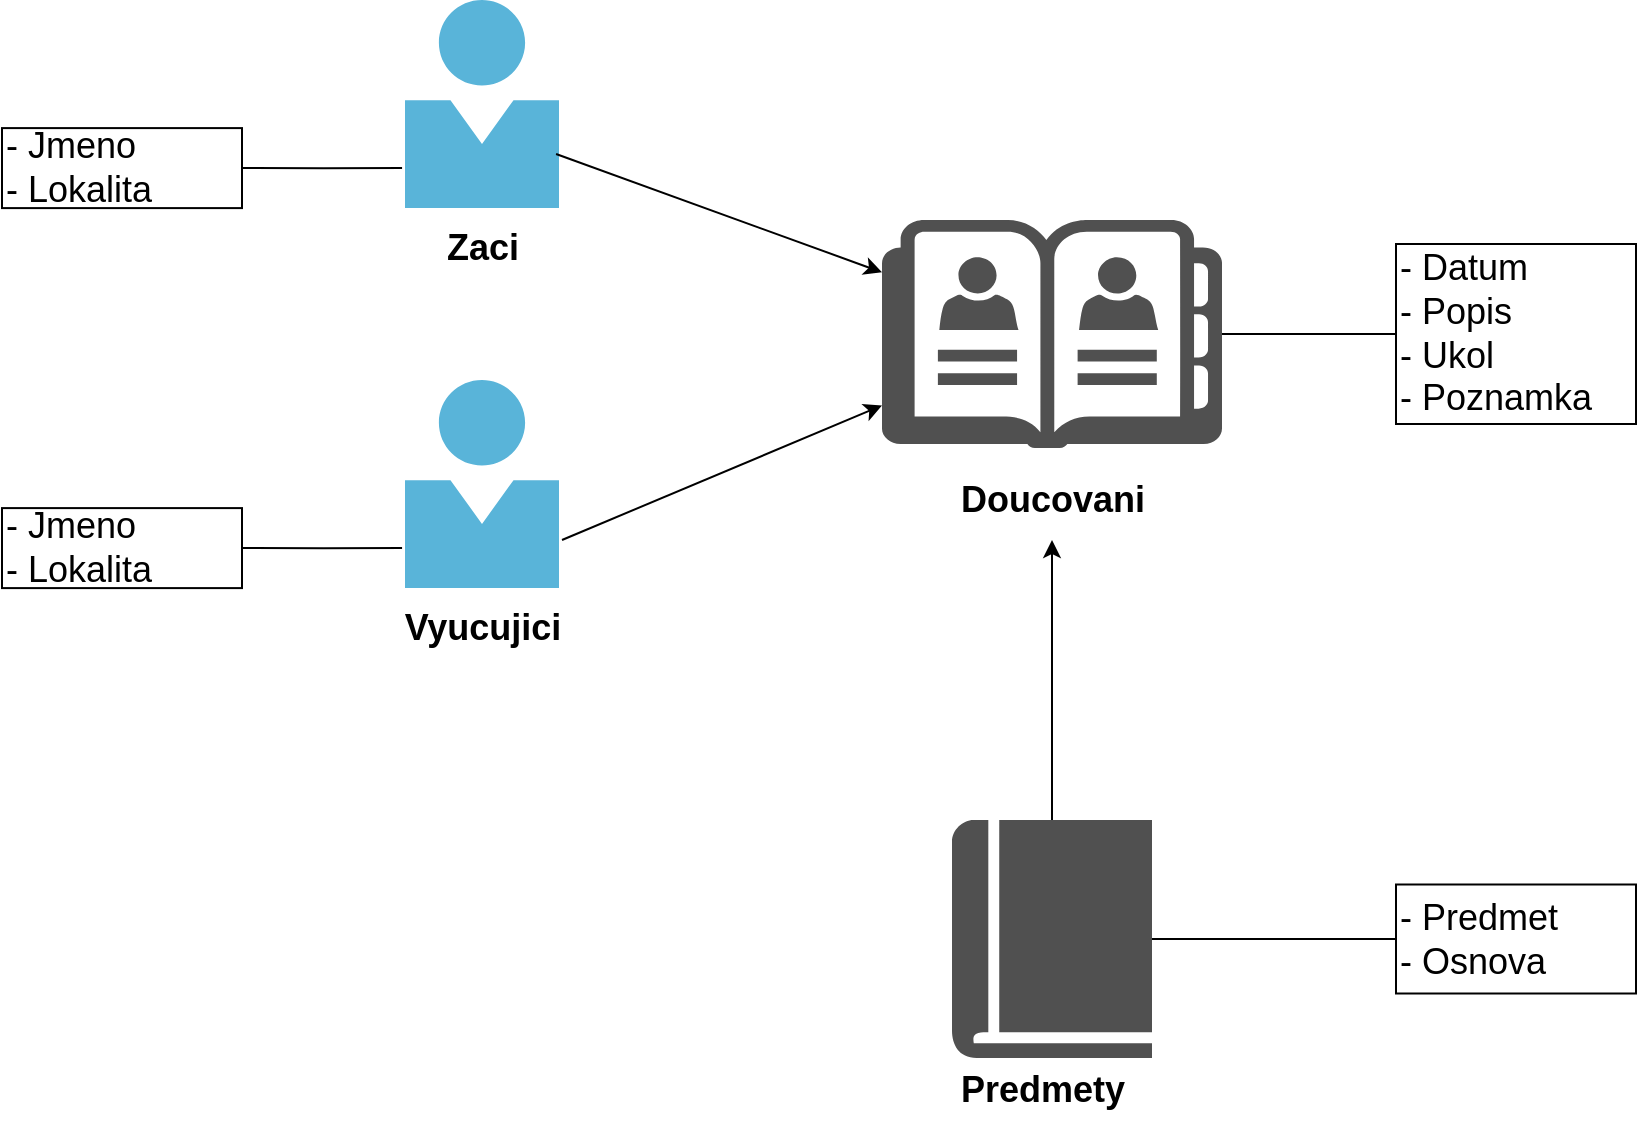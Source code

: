 <mxfile version="20.3.0" type="device" pages="2"><diagram id="9J6MfFjKgtVVi6nRcDt3" name="konzeptualny_model"><mxGraphModel dx="1018" dy="709" grid="1" gridSize="10" guides="1" tooltips="1" connect="1" arrows="1" fold="1" page="1" pageScale="1" pageWidth="827" pageHeight="1169" math="0" shadow="0"><root><mxCell id="0"/><mxCell id="1" parent="0"/><mxCell id="GSo7ZJjvWZUtTs_P4ErF-13" value="" style="group" vertex="1" connectable="0" parent="1"><mxGeometry x="10" y="40" width="278.5" height="144.05" as="geometry"/></mxCell><mxCell id="GSo7ZJjvWZUtTs_P4ErF-8" value="- Jmeno&lt;br&gt;- Lokalita" style="rounded=1;whiteSpace=wrap;html=1;fontSize=18;arcSize=0;container=0;align=left;" vertex="1" parent="GSo7ZJjvWZUtTs_P4ErF-13"><mxGeometry y="64.05" width="120" height="40" as="geometry"/></mxCell><mxCell id="GSo7ZJjvWZUtTs_P4ErF-1" value="" style="sketch=0;aspect=fixed;html=1;points=[];align=center;image;fontSize=12;image=img/lib/mscae/Person.svg;container=0;" vertex="1" parent="GSo7ZJjvWZUtTs_P4ErF-13"><mxGeometry x="201.5" width="77" height="104.05" as="geometry"/></mxCell><mxCell id="GSo7ZJjvWZUtTs_P4ErF-12" style="edgeStyle=orthogonalEdgeStyle;rounded=0;orthogonalLoop=1;jettySize=auto;html=1;exitX=1;exitY=0.5;exitDx=0;exitDy=0;entryX=-0.019;entryY=0.807;entryDx=0;entryDy=0;entryPerimeter=0;fontSize=18;endArrow=none;endFill=0;" edge="1" parent="GSo7ZJjvWZUtTs_P4ErF-13" source="GSo7ZJjvWZUtTs_P4ErF-8" target="GSo7ZJjvWZUtTs_P4ErF-1"><mxGeometry relative="1" as="geometry"/></mxCell><mxCell id="GSo7ZJjvWZUtTs_P4ErF-2" value="&lt;span style=&quot;font-size: 18px;&quot;&gt;&lt;b&gt;Zaci&lt;/b&gt;&lt;/span&gt;" style="text;html=1;align=center;verticalAlign=middle;resizable=0;points=[];autosize=1;strokeColor=none;fillColor=none;container=0;" vertex="1" parent="GSo7ZJjvWZUtTs_P4ErF-13"><mxGeometry x="210" y="104.05" width="60" height="40" as="geometry"/></mxCell><mxCell id="GSo7ZJjvWZUtTs_P4ErF-14" value="" style="group" vertex="1" connectable="0" parent="1"><mxGeometry x="10" y="230" width="295" height="144.05" as="geometry"/></mxCell><mxCell id="GSo7ZJjvWZUtTs_P4ErF-15" value="- Jmeno&lt;br&gt;- Lokalita" style="rounded=1;whiteSpace=wrap;html=1;fontSize=18;arcSize=0;container=0;align=left;" vertex="1" parent="GSo7ZJjvWZUtTs_P4ErF-14"><mxGeometry y="64.05" width="120" height="40" as="geometry"/></mxCell><mxCell id="GSo7ZJjvWZUtTs_P4ErF-16" value="" style="sketch=0;aspect=fixed;html=1;points=[];align=center;image;fontSize=12;image=img/lib/mscae/Person.svg;container=0;" vertex="1" parent="GSo7ZJjvWZUtTs_P4ErF-14"><mxGeometry x="201.5" width="77" height="104.05" as="geometry"/></mxCell><mxCell id="GSo7ZJjvWZUtTs_P4ErF-17" style="edgeStyle=orthogonalEdgeStyle;rounded=0;orthogonalLoop=1;jettySize=auto;html=1;exitX=1;exitY=0.5;exitDx=0;exitDy=0;entryX=-0.019;entryY=0.807;entryDx=0;entryDy=0;entryPerimeter=0;fontSize=18;endArrow=none;endFill=0;" edge="1" parent="GSo7ZJjvWZUtTs_P4ErF-14" source="GSo7ZJjvWZUtTs_P4ErF-15" target="GSo7ZJjvWZUtTs_P4ErF-16"><mxGeometry relative="1" as="geometry"/></mxCell><mxCell id="GSo7ZJjvWZUtTs_P4ErF-18" value="&lt;span style=&quot;font-size: 18px;&quot;&gt;&lt;b&gt;Vyucujici&lt;/b&gt;&lt;/span&gt;" style="text;html=1;align=center;verticalAlign=middle;resizable=0;points=[];autosize=1;strokeColor=none;fillColor=none;container=0;" vertex="1" parent="GSo7ZJjvWZUtTs_P4ErF-14"><mxGeometry x="190" y="104.05" width="100" height="40" as="geometry"/></mxCell><mxCell id="GSo7ZJjvWZUtTs_P4ErF-23" value="" style="group" vertex="1" connectable="0" parent="1"><mxGeometry x="450" y="150" width="377" height="160" as="geometry"/></mxCell><mxCell id="GSo7ZJjvWZUtTs_P4ErF-19" value="" style="sketch=0;pointerEvents=1;shadow=0;dashed=0;html=1;strokeColor=none;fillColor=#505050;labelPosition=center;verticalLabelPosition=bottom;verticalAlign=top;outlineConnect=0;align=center;shape=mxgraph.office.concepts.address_book;fontSize=18;" vertex="1" parent="GSo7ZJjvWZUtTs_P4ErF-23"><mxGeometry width="170" height="114" as="geometry"/></mxCell><mxCell id="GSo7ZJjvWZUtTs_P4ErF-20" value="&lt;b&gt;Doucovani&lt;/b&gt;" style="text;html=1;align=center;verticalAlign=middle;resizable=0;points=[];autosize=1;strokeColor=none;fillColor=none;fontSize=18;" vertex="1" parent="GSo7ZJjvWZUtTs_P4ErF-23"><mxGeometry x="25" y="120" width="120" height="40" as="geometry"/></mxCell><mxCell id="GSo7ZJjvWZUtTs_P4ErF-22" style="edgeStyle=orthogonalEdgeStyle;rounded=0;orthogonalLoop=1;jettySize=auto;html=1;exitX=0;exitY=0.5;exitDx=0;exitDy=0;fontSize=18;endArrow=none;endFill=0;" edge="1" parent="GSo7ZJjvWZUtTs_P4ErF-23" source="GSo7ZJjvWZUtTs_P4ErF-21" target="GSo7ZJjvWZUtTs_P4ErF-19"><mxGeometry relative="1" as="geometry"/></mxCell><mxCell id="GSo7ZJjvWZUtTs_P4ErF-21" value="- Datum&lt;br&gt;- Popis&lt;br&gt;- Ukol&lt;br&gt;- Poznamka" style="rounded=0;whiteSpace=wrap;html=1;fontSize=18;align=left;" vertex="1" parent="GSo7ZJjvWZUtTs_P4ErF-23"><mxGeometry x="257" y="12" width="120" height="90" as="geometry"/></mxCell><mxCell id="GSo7ZJjvWZUtTs_P4ErF-26" value="" style="sketch=0;pointerEvents=1;shadow=0;dashed=0;html=1;strokeColor=none;fillColor=#505050;labelPosition=center;verticalLabelPosition=bottom;verticalAlign=top;outlineConnect=0;align=center;shape=mxgraph.office.concepts.book_journal;fontSize=18;" vertex="1" parent="1"><mxGeometry x="485" y="450" width="100" height="119" as="geometry"/></mxCell><mxCell id="GSo7ZJjvWZUtTs_P4ErF-27" value="&lt;b&gt;Predmety&lt;/b&gt;" style="text;html=1;align=center;verticalAlign=middle;resizable=0;points=[];autosize=1;strokeColor=none;fillColor=none;fontSize=18;" vertex="1" parent="1"><mxGeometry x="475" y="565" width="110" height="40" as="geometry"/></mxCell><mxCell id="GSo7ZJjvWZUtTs_P4ErF-29" style="edgeStyle=orthogonalEdgeStyle;rounded=0;orthogonalLoop=1;jettySize=auto;html=1;exitX=0;exitY=0.5;exitDx=0;exitDy=0;fontSize=18;endArrow=none;endFill=0;" edge="1" parent="1" source="GSo7ZJjvWZUtTs_P4ErF-28" target="GSo7ZJjvWZUtTs_P4ErF-26"><mxGeometry relative="1" as="geometry"/></mxCell><mxCell id="GSo7ZJjvWZUtTs_P4ErF-28" value="- Predmet&lt;br&gt;- Osnova" style="rounded=0;whiteSpace=wrap;html=1;fontSize=18;align=left;" vertex="1" parent="1"><mxGeometry x="707" y="482.25" width="120" height="54.5" as="geometry"/></mxCell><mxCell id="GSo7ZJjvWZUtTs_P4ErF-30" value="" style="endArrow=classic;html=1;rounded=0;fontSize=18;exitX=0.981;exitY=0.74;exitDx=0;exitDy=0;exitPerimeter=0;" edge="1" parent="1" source="GSo7ZJjvWZUtTs_P4ErF-1" target="GSo7ZJjvWZUtTs_P4ErF-19"><mxGeometry width="50" height="50" relative="1" as="geometry"><mxPoint x="440" y="120" as="sourcePoint"/><mxPoint x="490" y="70" as="targetPoint"/></mxGeometry></mxCell><mxCell id="GSo7ZJjvWZUtTs_P4ErF-31" value="" style="endArrow=classic;html=1;rounded=0;fontSize=18;" edge="1" parent="1" target="GSo7ZJjvWZUtTs_P4ErF-19"><mxGeometry width="50" height="50" relative="1" as="geometry"><mxPoint x="290" y="310" as="sourcePoint"/><mxPoint x="430" y="310" as="targetPoint"/></mxGeometry></mxCell><mxCell id="GSo7ZJjvWZUtTs_P4ErF-32" value="" style="endArrow=classic;html=1;rounded=0;fontSize=18;" edge="1" parent="1" source="GSo7ZJjvWZUtTs_P4ErF-26" target="GSo7ZJjvWZUtTs_P4ErF-20"><mxGeometry width="50" height="50" relative="1" as="geometry"><mxPoint x="510" y="424.05" as="sourcePoint"/><mxPoint x="560" y="374.05" as="targetPoint"/></mxGeometry></mxCell></root></mxGraphModel></diagram><diagram id="CpPU8g_atfCtqpRAXAWF" name="logicky_model"><mxGraphModel dx="1273" dy="886" grid="1" gridSize="10" guides="1" tooltips="1" connect="1" arrows="1" fold="1" page="1" pageScale="1" pageWidth="827" pageHeight="1169" math="0" shadow="0"><root><mxCell id="0"/><mxCell id="1" parent="0"/><mxCell id="dETckG7soaV_5XrHqg9O-1" value="zaci" style="shape=table;startSize=30;container=1;collapsible=1;childLayout=tableLayout;fixedRows=1;rowLines=0;fontStyle=1;align=center;resizeLast=1;fontSize=18;fillColor=#f5f5f5;fontColor=#333333;strokeColor=#666666;" vertex="1" parent="1"><mxGeometry x="80" y="40" width="320" height="210" as="geometry"><mxRectangle x="80" y="40" width="90" height="40" as="alternateBounds"/></mxGeometry></mxCell><mxCell id="dETckG7soaV_5XrHqg9O-2" value="" style="shape=tableRow;horizontal=0;startSize=0;swimlaneHead=0;swimlaneBody=0;fillColor=none;collapsible=0;dropTarget=0;points=[[0,0.5],[1,0.5]];portConstraint=eastwest;top=0;left=0;right=0;bottom=1;fontSize=18;" vertex="1" parent="dETckG7soaV_5XrHqg9O-1"><mxGeometry y="30" width="320" height="30" as="geometry"/></mxCell><mxCell id="dETckG7soaV_5XrHqg9O-3" value="PK" style="shape=partialRectangle;connectable=0;fillColor=none;top=0;left=0;bottom=0;right=0;fontStyle=1;overflow=hidden;fontSize=18;" vertex="1" parent="dETckG7soaV_5XrHqg9O-2"><mxGeometry width="30" height="30" as="geometry"><mxRectangle width="30" height="30" as="alternateBounds"/></mxGeometry></mxCell><mxCell id="dETckG7soaV_5XrHqg9O-4" value="id int NOT NULL Unique" style="shape=partialRectangle;connectable=0;fillColor=none;top=0;left=0;bottom=0;right=0;align=left;spacingLeft=6;fontStyle=5;overflow=hidden;fontSize=18;" vertex="1" parent="dETckG7soaV_5XrHqg9O-2"><mxGeometry x="30" width="290" height="30" as="geometry"><mxRectangle width="290" height="30" as="alternateBounds"/></mxGeometry></mxCell><mxCell id="dETckG7soaV_5XrHqg9O-5" value="" style="shape=tableRow;horizontal=0;startSize=0;swimlaneHead=0;swimlaneBody=0;fillColor=none;collapsible=0;dropTarget=0;points=[[0,0.5],[1,0.5]];portConstraint=eastwest;top=0;left=0;right=0;bottom=0;fontSize=18;" vertex="1" parent="dETckG7soaV_5XrHqg9O-1"><mxGeometry y="60" width="320" height="30" as="geometry"/></mxCell><mxCell id="dETckG7soaV_5XrHqg9O-6" value="" style="shape=partialRectangle;connectable=0;fillColor=none;top=0;left=0;bottom=0;right=0;editable=1;overflow=hidden;fontSize=18;" vertex="1" parent="dETckG7soaV_5XrHqg9O-5"><mxGeometry width="30" height="30" as="geometry"><mxRectangle width="30" height="30" as="alternateBounds"/></mxGeometry></mxCell><mxCell id="dETckG7soaV_5XrHqg9O-7" value="jmeno varchar(150) NOT NULL" style="shape=partialRectangle;connectable=0;fillColor=none;top=0;left=0;bottom=0;right=0;align=left;spacingLeft=6;overflow=hidden;fontSize=18;" vertex="1" parent="dETckG7soaV_5XrHqg9O-5"><mxGeometry x="30" width="290" height="30" as="geometry"><mxRectangle width="290" height="30" as="alternateBounds"/></mxGeometry></mxCell><mxCell id="dETckG7soaV_5XrHqg9O-8" value="" style="shape=tableRow;horizontal=0;startSize=0;swimlaneHead=0;swimlaneBody=0;fillColor=none;collapsible=0;dropTarget=0;points=[[0,0.5],[1,0.5]];portConstraint=eastwest;top=0;left=0;right=0;bottom=0;fontSize=18;" vertex="1" parent="dETckG7soaV_5XrHqg9O-1"><mxGeometry y="90" width="320" height="30" as="geometry"/></mxCell><mxCell id="dETckG7soaV_5XrHqg9O-9" value="" style="shape=partialRectangle;connectable=0;fillColor=none;top=0;left=0;bottom=0;right=0;editable=1;overflow=hidden;fontSize=18;" vertex="1" parent="dETckG7soaV_5XrHqg9O-8"><mxGeometry width="30" height="30" as="geometry"><mxRectangle width="30" height="30" as="alternateBounds"/></mxGeometry></mxCell><mxCell id="dETckG7soaV_5XrHqg9O-10" value="lokalita varchar(150) NOT NULL" style="shape=partialRectangle;connectable=0;fillColor=none;top=0;left=0;bottom=0;right=0;align=left;spacingLeft=6;overflow=hidden;fontSize=18;" vertex="1" parent="dETckG7soaV_5XrHqg9O-8"><mxGeometry x="30" width="290" height="30" as="geometry"><mxRectangle width="290" height="30" as="alternateBounds"/></mxGeometry></mxCell><mxCell id="dETckG7soaV_5XrHqg9O-14" value="vyucujici" style="shape=table;startSize=30;container=1;collapsible=1;childLayout=tableLayout;fixedRows=1;rowLines=0;fontStyle=1;align=center;resizeLast=1;fontSize=18;fillColor=#f5f5f5;fontColor=#333333;strokeColor=#666666;" vertex="1" parent="1"><mxGeometry x="80" y="320" width="320" height="200" as="geometry"><mxRectangle x="80" y="40" width="90" height="40" as="alternateBounds"/></mxGeometry></mxCell><mxCell id="dETckG7soaV_5XrHqg9O-15" value="" style="shape=tableRow;horizontal=0;startSize=0;swimlaneHead=0;swimlaneBody=0;fillColor=none;collapsible=0;dropTarget=0;points=[[0,0.5],[1,0.5]];portConstraint=eastwest;top=0;left=0;right=0;bottom=1;fontSize=18;" vertex="1" parent="dETckG7soaV_5XrHqg9O-14"><mxGeometry y="30" width="320" height="30" as="geometry"/></mxCell><mxCell id="dETckG7soaV_5XrHqg9O-16" value="PK" style="shape=partialRectangle;connectable=0;fillColor=none;top=0;left=0;bottom=0;right=0;fontStyle=1;overflow=hidden;fontSize=18;" vertex="1" parent="dETckG7soaV_5XrHqg9O-15"><mxGeometry width="30" height="30" as="geometry"><mxRectangle width="30" height="30" as="alternateBounds"/></mxGeometry></mxCell><mxCell id="dETckG7soaV_5XrHqg9O-17" value="id int NOT NULL Unique" style="shape=partialRectangle;connectable=0;fillColor=none;top=0;left=0;bottom=0;right=0;align=left;spacingLeft=6;fontStyle=5;overflow=hidden;fontSize=18;" vertex="1" parent="dETckG7soaV_5XrHqg9O-15"><mxGeometry x="30" width="290" height="30" as="geometry"><mxRectangle width="290" height="30" as="alternateBounds"/></mxGeometry></mxCell><mxCell id="dETckG7soaV_5XrHqg9O-18" value="" style="shape=tableRow;horizontal=0;startSize=0;swimlaneHead=0;swimlaneBody=0;fillColor=none;collapsible=0;dropTarget=0;points=[[0,0.5],[1,0.5]];portConstraint=eastwest;top=0;left=0;right=0;bottom=0;fontSize=18;" vertex="1" parent="dETckG7soaV_5XrHqg9O-14"><mxGeometry y="60" width="320" height="30" as="geometry"/></mxCell><mxCell id="dETckG7soaV_5XrHqg9O-19" value="" style="shape=partialRectangle;connectable=0;fillColor=none;top=0;left=0;bottom=0;right=0;editable=1;overflow=hidden;fontSize=18;" vertex="1" parent="dETckG7soaV_5XrHqg9O-18"><mxGeometry width="30" height="30" as="geometry"><mxRectangle width="30" height="30" as="alternateBounds"/></mxGeometry></mxCell><mxCell id="dETckG7soaV_5XrHqg9O-20" value="jmeno varchar(150) NOT NULL" style="shape=partialRectangle;connectable=0;fillColor=none;top=0;left=0;bottom=0;right=0;align=left;spacingLeft=6;overflow=hidden;fontSize=18;" vertex="1" parent="dETckG7soaV_5XrHqg9O-18"><mxGeometry x="30" width="290" height="30" as="geometry"><mxRectangle width="290" height="30" as="alternateBounds"/></mxGeometry></mxCell><mxCell id="dETckG7soaV_5XrHqg9O-21" value="" style="shape=tableRow;horizontal=0;startSize=0;swimlaneHead=0;swimlaneBody=0;fillColor=none;collapsible=0;dropTarget=0;points=[[0,0.5],[1,0.5]];portConstraint=eastwest;top=0;left=0;right=0;bottom=0;fontSize=18;" vertex="1" parent="dETckG7soaV_5XrHqg9O-14"><mxGeometry y="90" width="320" height="30" as="geometry"/></mxCell><mxCell id="dETckG7soaV_5XrHqg9O-22" value="" style="shape=partialRectangle;connectable=0;fillColor=none;top=0;left=0;bottom=0;right=0;editable=1;overflow=hidden;fontSize=18;" vertex="1" parent="dETckG7soaV_5XrHqg9O-21"><mxGeometry width="30" height="30" as="geometry"><mxRectangle width="30" height="30" as="alternateBounds"/></mxGeometry></mxCell><mxCell id="dETckG7soaV_5XrHqg9O-23" value="lokalita varchar(150) NOT NULL" style="shape=partialRectangle;connectable=0;fillColor=none;top=0;left=0;bottom=0;right=0;align=left;spacingLeft=6;overflow=hidden;fontSize=18;" vertex="1" parent="dETckG7soaV_5XrHqg9O-21"><mxGeometry x="30" width="290" height="30" as="geometry"><mxRectangle width="290" height="30" as="alternateBounds"/></mxGeometry></mxCell><mxCell id="dETckG7soaV_5XrHqg9O-24" value="doucovani" style="shape=table;startSize=30;container=1;collapsible=1;childLayout=tableLayout;fixedRows=1;rowLines=0;fontStyle=1;align=center;resizeLast=1;fontSize=18;fillColor=#f8cecc;strokeColor=#b85450;" vertex="1" parent="1"><mxGeometry x="640" y="70" width="320" height="380" as="geometry"><mxRectangle x="80" y="40" width="90" height="40" as="alternateBounds"/></mxGeometry></mxCell><mxCell id="dETckG7soaV_5XrHqg9O-25" value="" style="shape=tableRow;horizontal=0;startSize=0;swimlaneHead=0;swimlaneBody=0;fillColor=none;collapsible=0;dropTarget=0;points=[[0,0.5],[1,0.5]];portConstraint=eastwest;top=0;left=0;right=0;bottom=1;fontSize=18;" vertex="1" parent="dETckG7soaV_5XrHqg9O-24"><mxGeometry y="30" width="320" height="30" as="geometry"/></mxCell><mxCell id="dETckG7soaV_5XrHqg9O-26" value="PK" style="shape=partialRectangle;connectable=0;fillColor=none;top=0;left=0;bottom=0;right=0;fontStyle=1;overflow=hidden;fontSize=18;" vertex="1" parent="dETckG7soaV_5XrHqg9O-25"><mxGeometry width="30" height="30" as="geometry"><mxRectangle width="30" height="30" as="alternateBounds"/></mxGeometry></mxCell><mxCell id="dETckG7soaV_5XrHqg9O-27" value="id int NOT NULL Unique" style="shape=partialRectangle;connectable=0;fillColor=none;top=0;left=0;bottom=0;right=0;align=left;spacingLeft=6;fontStyle=5;overflow=hidden;fontSize=18;" vertex="1" parent="dETckG7soaV_5XrHqg9O-25"><mxGeometry x="30" width="290" height="30" as="geometry"><mxRectangle width="290" height="30" as="alternateBounds"/></mxGeometry></mxCell><mxCell id="dETckG7soaV_5XrHqg9O-28" value="" style="shape=tableRow;horizontal=0;startSize=0;swimlaneHead=0;swimlaneBody=0;fillColor=none;collapsible=0;dropTarget=0;points=[[0,0.5],[1,0.5]];portConstraint=eastwest;top=0;left=0;right=0;bottom=0;fontSize=18;" vertex="1" parent="dETckG7soaV_5XrHqg9O-24"><mxGeometry y="60" width="320" height="30" as="geometry"/></mxCell><mxCell id="dETckG7soaV_5XrHqg9O-29" value="" style="shape=partialRectangle;connectable=0;fillColor=none;top=0;left=0;bottom=0;right=0;editable=1;overflow=hidden;fontSize=18;" vertex="1" parent="dETckG7soaV_5XrHqg9O-28"><mxGeometry width="30" height="30" as="geometry"><mxRectangle width="30" height="30" as="alternateBounds"/></mxGeometry></mxCell><mxCell id="dETckG7soaV_5XrHqg9O-30" value="datum Date NOT NULL" style="shape=partialRectangle;connectable=0;fillColor=none;top=0;left=0;bottom=0;right=0;align=left;spacingLeft=6;overflow=hidden;fontSize=18;" vertex="1" parent="dETckG7soaV_5XrHqg9O-28"><mxGeometry x="30" width="290" height="30" as="geometry"><mxRectangle width="290" height="30" as="alternateBounds"/></mxGeometry></mxCell><mxCell id="dETckG7soaV_5XrHqg9O-31" value="" style="shape=tableRow;horizontal=0;startSize=0;swimlaneHead=0;swimlaneBody=0;fillColor=none;collapsible=0;dropTarget=0;points=[[0,0.5],[1,0.5]];portConstraint=eastwest;top=0;left=0;right=0;bottom=0;fontSize=18;" vertex="1" parent="dETckG7soaV_5XrHqg9O-24"><mxGeometry y="90" width="320" height="30" as="geometry"/></mxCell><mxCell id="dETckG7soaV_5XrHqg9O-32" value="" style="shape=partialRectangle;connectable=0;fillColor=none;top=0;left=0;bottom=0;right=0;editable=1;overflow=hidden;fontSize=18;" vertex="1" parent="dETckG7soaV_5XrHqg9O-31"><mxGeometry width="30" height="30" as="geometry"><mxRectangle width="30" height="30" as="alternateBounds"/></mxGeometry></mxCell><mxCell id="dETckG7soaV_5XrHqg9O-33" value="popis varchar(250) NOT NULL" style="shape=partialRectangle;connectable=0;fillColor=none;top=0;left=0;bottom=0;right=0;align=left;spacingLeft=6;overflow=hidden;fontSize=18;" vertex="1" parent="dETckG7soaV_5XrHqg9O-31"><mxGeometry x="30" width="290" height="30" as="geometry"><mxRectangle width="290" height="30" as="alternateBounds"/></mxGeometry></mxCell><mxCell id="dETckG7soaV_5XrHqg9O-34" value="" style="shape=tableRow;horizontal=0;startSize=0;swimlaneHead=0;swimlaneBody=0;fillColor=none;collapsible=0;dropTarget=0;points=[[0,0.5],[1,0.5]];portConstraint=eastwest;top=0;left=0;right=0;bottom=0;fontSize=18;" vertex="1" parent="1"><mxGeometry x="640" y="190" width="320" height="30" as="geometry"/></mxCell><mxCell id="dETckG7soaV_5XrHqg9O-35" value="" style="shape=partialRectangle;connectable=0;fillColor=none;top=0;left=0;bottom=0;right=0;editable=1;overflow=hidden;fontSize=18;" vertex="1" parent="dETckG7soaV_5XrHqg9O-34"><mxGeometry width="30" height="30" as="geometry"><mxRectangle width="30" height="30" as="alternateBounds"/></mxGeometry></mxCell><mxCell id="dETckG7soaV_5XrHqg9O-37" value="" style="shape=tableRow;horizontal=0;startSize=0;swimlaneHead=0;swimlaneBody=0;fillColor=none;collapsible=0;dropTarget=0;points=[[0,0.5],[1,0.5]];portConstraint=eastwest;top=0;left=0;right=0;bottom=0;fontSize=18;" vertex="1" parent="1"><mxGeometry x="640" y="220" width="320" height="30" as="geometry"/></mxCell><mxCell id="dETckG7soaV_5XrHqg9O-38" value="" style="shape=partialRectangle;connectable=0;fillColor=none;top=0;left=0;bottom=0;right=0;editable=1;overflow=hidden;fontSize=18;" vertex="1" parent="dETckG7soaV_5XrHqg9O-37"><mxGeometry width="30" height="30" as="geometry"><mxRectangle width="30" height="30" as="alternateBounds"/></mxGeometry></mxCell><mxCell id="dETckG7soaV_5XrHqg9O-40" value="" style="shape=tableRow;horizontal=0;startSize=0;swimlaneHead=0;swimlaneBody=0;fillColor=none;collapsible=0;dropTarget=0;points=[[0,0.5],[1,0.5]];portConstraint=eastwest;top=0;left=0;right=0;bottom=0;fontSize=18;" vertex="1" parent="1"><mxGeometry x="640" y="250" width="320" height="30" as="geometry"/></mxCell><mxCell id="dETckG7soaV_5XrHqg9O-41" value="" style="shape=partialRectangle;connectable=0;fillColor=none;top=0;left=0;bottom=0;right=0;editable=1;overflow=hidden;fontSize=18;" vertex="1" parent="dETckG7soaV_5XrHqg9O-40"><mxGeometry width="30" height="30" as="geometry"><mxRectangle width="30" height="30" as="alternateBounds"/></mxGeometry></mxCell><mxCell id="dETckG7soaV_5XrHqg9O-43" value="" style="shape=tableRow;horizontal=0;startSize=0;swimlaneHead=0;swimlaneBody=0;fillColor=none;collapsible=0;dropTarget=0;points=[[0,0.5],[1,0.5]];portConstraint=eastwest;top=0;left=0;right=0;bottom=0;fontSize=18;" vertex="1" parent="1"><mxGeometry x="640" y="290" width="320" height="30" as="geometry"/></mxCell><mxCell id="dETckG7soaV_5XrHqg9O-44" value="" style="shape=partialRectangle;connectable=0;fillColor=none;top=0;left=0;bottom=0;right=0;editable=1;overflow=hidden;fontSize=18;" vertex="1" parent="dETckG7soaV_5XrHqg9O-43"><mxGeometry width="30" height="30" as="geometry"><mxRectangle width="30" height="30" as="alternateBounds"/></mxGeometry></mxCell><mxCell id="dETckG7soaV_5XrHqg9O-36" value="ukol varchar(250) NULL" style="shape=partialRectangle;connectable=0;fillColor=none;top=0;left=0;bottom=0;right=0;align=left;spacingLeft=6;overflow=hidden;fontSize=18;" vertex="1" parent="1"><mxGeometry x="670" y="200" width="290" height="30" as="geometry"><mxRectangle width="290" height="30" as="alternateBounds"/></mxGeometry></mxCell><mxCell id="dETckG7soaV_5XrHqg9O-39" value="poznamka varchar(250)NULL" style="shape=partialRectangle;connectable=0;fillColor=none;top=0;left=0;bottom=0;right=0;align=left;spacingLeft=6;overflow=hidden;fontSize=18;" vertex="1" parent="1"><mxGeometry x="670" y="240" width="290" height="30" as="geometry"><mxRectangle width="290" height="30" as="alternateBounds"/></mxGeometry></mxCell><mxCell id="dETckG7soaV_5XrHqg9O-42" value="zaci_id int NOT NULL" style="shape=partialRectangle;connectable=0;fillColor=none;top=0;left=0;bottom=0;right=0;align=left;spacingLeft=6;overflow=hidden;fontSize=18;" vertex="1" parent="1"><mxGeometry x="670" y="280" width="290" height="30" as="geometry"><mxRectangle width="290" height="30" as="alternateBounds"/></mxGeometry></mxCell><mxCell id="dETckG7soaV_5XrHqg9O-45" value="predmety_id int NOT NULL" style="shape=partialRectangle;connectable=0;fillColor=none;top=0;left=0;bottom=0;right=0;align=left;spacingLeft=6;overflow=hidden;fontSize=18;" vertex="1" parent="1"><mxGeometry x="670" y="320" width="290" height="30" as="geometry"><mxRectangle width="290" height="30" as="alternateBounds"/></mxGeometry></mxCell><mxCell id="dETckG7soaV_5XrHqg9O-46" value="" style="shape=tableRow;horizontal=0;startSize=0;swimlaneHead=0;swimlaneBody=0;fillColor=none;collapsible=0;dropTarget=0;points=[[0,0.5],[1,0.5]];portConstraint=eastwest;top=0;left=0;right=0;bottom=0;fontSize=18;" vertex="1" parent="1"><mxGeometry x="80" y="170" width="320" height="30" as="geometry"/></mxCell><mxCell id="dETckG7soaV_5XrHqg9O-47" value="" style="shape=partialRectangle;connectable=0;fillColor=none;top=0;left=0;bottom=0;right=0;editable=1;overflow=hidden;fontSize=18;" vertex="1" parent="dETckG7soaV_5XrHqg9O-46"><mxGeometry width="30" height="30" as="geometry"><mxRectangle width="30" height="30" as="alternateBounds"/></mxGeometry></mxCell><mxCell id="dETckG7soaV_5XrHqg9O-48" value="created_at Date NOT NULL" style="shape=partialRectangle;connectable=0;fillColor=none;top=0;left=0;bottom=0;right=0;align=left;spacingLeft=6;overflow=hidden;fontSize=18;" vertex="1" parent="dETckG7soaV_5XrHqg9O-46"><mxGeometry x="30" width="290" height="30" as="geometry"><mxRectangle width="290" height="30" as="alternateBounds"/></mxGeometry></mxCell><mxCell id="dETckG7soaV_5XrHqg9O-49" value="" style="shape=tableRow;horizontal=0;startSize=0;swimlaneHead=0;swimlaneBody=0;fillColor=none;collapsible=0;dropTarget=0;points=[[0,0.5],[1,0.5]];portConstraint=eastwest;top=0;left=0;right=0;bottom=0;fontSize=18;" vertex="1" parent="1"><mxGeometry x="80" y="210" width="320" height="30" as="geometry"/></mxCell><mxCell id="dETckG7soaV_5XrHqg9O-50" value="" style="shape=partialRectangle;connectable=0;fillColor=none;top=0;left=0;bottom=0;right=0;editable=1;overflow=hidden;fontSize=18;" vertex="1" parent="dETckG7soaV_5XrHqg9O-49"><mxGeometry width="30" height="30" as="geometry"><mxRectangle width="30" height="30" as="alternateBounds"/></mxGeometry></mxCell><mxCell id="dETckG7soaV_5XrHqg9O-51" value="updated_at Date NOT NULL" style="shape=partialRectangle;connectable=0;fillColor=none;top=0;left=0;bottom=0;right=0;align=left;spacingLeft=6;overflow=hidden;fontSize=18;" vertex="1" parent="dETckG7soaV_5XrHqg9O-49"><mxGeometry x="30" width="290" height="30" as="geometry"><mxRectangle width="290" height="30" as="alternateBounds"/></mxGeometry></mxCell><mxCell id="dETckG7soaV_5XrHqg9O-52" value="" style="endArrow=none;html=1;rounded=0;fontSize=18;exitX=0.094;exitY=0.981;exitDx=0;exitDy=0;exitPerimeter=0;" edge="1" parent="1" source="dETckG7soaV_5XrHqg9O-8"><mxGeometry relative="1" as="geometry"><mxPoint x="100" y="160" as="sourcePoint"/><mxPoint x="110" y="250" as="targetPoint"/></mxGeometry></mxCell><mxCell id="dETckG7soaV_5XrHqg9O-53" value="" style="shape=tableRow;horizontal=0;startSize=0;swimlaneHead=0;swimlaneBody=0;fillColor=none;collapsible=0;dropTarget=0;points=[[0,0.5],[1,0.5]];portConstraint=eastwest;top=0;left=0;right=0;bottom=0;fontSize=18;" vertex="1" parent="1"><mxGeometry x="80" y="450" width="320" height="30" as="geometry"/></mxCell><mxCell id="dETckG7soaV_5XrHqg9O-54" value="" style="shape=partialRectangle;connectable=0;fillColor=none;top=0;left=0;bottom=0;right=0;editable=1;overflow=hidden;fontSize=18;" vertex="1" parent="dETckG7soaV_5XrHqg9O-53"><mxGeometry width="30" height="30" as="geometry"><mxRectangle width="30" height="30" as="alternateBounds"/></mxGeometry></mxCell><mxCell id="dETckG7soaV_5XrHqg9O-55" value="created_at Date NOT NULL" style="shape=partialRectangle;connectable=0;fillColor=none;top=0;left=0;bottom=0;right=0;align=left;spacingLeft=6;overflow=hidden;fontSize=18;" vertex="1" parent="dETckG7soaV_5XrHqg9O-53"><mxGeometry x="30" width="290" height="30" as="geometry"><mxRectangle width="290" height="30" as="alternateBounds"/></mxGeometry></mxCell><mxCell id="dETckG7soaV_5XrHqg9O-56" value="" style="shape=tableRow;horizontal=0;startSize=0;swimlaneHead=0;swimlaneBody=0;fillColor=none;collapsible=0;dropTarget=0;points=[[0,0.5],[1,0.5]];portConstraint=eastwest;top=0;left=0;right=0;bottom=0;fontSize=18;" vertex="1" parent="1"><mxGeometry x="80" y="490" width="320" height="30" as="geometry"/></mxCell><mxCell id="dETckG7soaV_5XrHqg9O-57" value="" style="shape=partialRectangle;connectable=0;fillColor=none;top=0;left=0;bottom=0;right=0;editable=1;overflow=hidden;fontSize=18;" vertex="1" parent="dETckG7soaV_5XrHqg9O-56"><mxGeometry width="30" height="30" as="geometry"><mxRectangle width="30" height="30" as="alternateBounds"/></mxGeometry></mxCell><mxCell id="dETckG7soaV_5XrHqg9O-58" value="updated_at Date NOT NULL" style="shape=partialRectangle;connectable=0;fillColor=none;top=0;left=0;bottom=0;right=0;align=left;spacingLeft=6;overflow=hidden;fontSize=18;" vertex="1" parent="dETckG7soaV_5XrHqg9O-56"><mxGeometry x="30" width="290" height="30" as="geometry"><mxRectangle width="290" height="30" as="alternateBounds"/></mxGeometry></mxCell><mxCell id="dETckG7soaV_5XrHqg9O-59" value="" style="endArrow=none;html=1;rounded=0;fontSize=18;" edge="1" parent="1"><mxGeometry relative="1" as="geometry"><mxPoint x="110" y="440" as="sourcePoint"/><mxPoint x="110" y="510" as="targetPoint"/></mxGeometry></mxCell><mxCell id="dETckG7soaV_5XrHqg9O-60" value="" style="shape=tableRow;horizontal=0;startSize=0;swimlaneHead=0;swimlaneBody=0;fillColor=none;collapsible=0;dropTarget=0;points=[[0,0.5],[1,0.5]];portConstraint=eastwest;top=0;left=0;right=0;bottom=0;fontSize=18;" vertex="1" parent="1"><mxGeometry x="640" y="360" width="320" height="30" as="geometry"/></mxCell><mxCell id="dETckG7soaV_5XrHqg9O-61" value="" style="shape=partialRectangle;connectable=0;fillColor=none;top=0;left=0;bottom=0;right=0;editable=1;overflow=hidden;fontSize=18;" vertex="1" parent="dETckG7soaV_5XrHqg9O-60"><mxGeometry width="30" height="30" as="geometry"><mxRectangle width="30" height="30" as="alternateBounds"/></mxGeometry></mxCell><mxCell id="dETckG7soaV_5XrHqg9O-62" value="created_at Date NOT NULL" style="shape=partialRectangle;connectable=0;fillColor=none;top=0;left=0;bottom=0;right=0;align=left;spacingLeft=6;overflow=hidden;fontSize=18;" vertex="1" parent="dETckG7soaV_5XrHqg9O-60"><mxGeometry x="30" width="290" height="30" as="geometry"><mxRectangle width="290" height="30" as="alternateBounds"/></mxGeometry></mxCell><mxCell id="dETckG7soaV_5XrHqg9O-63" value="" style="shape=tableRow;horizontal=0;startSize=0;swimlaneHead=0;swimlaneBody=0;fillColor=none;collapsible=0;dropTarget=0;points=[[0,0.5],[1,0.5]];portConstraint=eastwest;top=0;left=0;right=0;bottom=0;fontSize=18;" vertex="1" parent="1"><mxGeometry x="640" y="400" width="320" height="30" as="geometry"/></mxCell><mxCell id="dETckG7soaV_5XrHqg9O-64" value="" style="shape=partialRectangle;connectable=0;fillColor=none;top=0;left=0;bottom=0;right=0;editable=1;overflow=hidden;fontSize=18;" vertex="1" parent="dETckG7soaV_5XrHqg9O-63"><mxGeometry width="30" height="30" as="geometry"><mxRectangle width="30" height="30" as="alternateBounds"/></mxGeometry></mxCell><mxCell id="dETckG7soaV_5XrHqg9O-65" value="updated_at Date NOT NULL" style="shape=partialRectangle;connectable=0;fillColor=none;top=0;left=0;bottom=0;right=0;align=left;spacingLeft=6;overflow=hidden;fontSize=18;" vertex="1" parent="dETckG7soaV_5XrHqg9O-63"><mxGeometry x="30" width="290" height="30" as="geometry"><mxRectangle width="290" height="30" as="alternateBounds"/></mxGeometry></mxCell><mxCell id="dETckG7soaV_5XrHqg9O-66" value="" style="endArrow=none;html=1;rounded=0;fontSize=18;" edge="1" parent="1"><mxGeometry relative="1" as="geometry"><mxPoint x="670" y="190" as="sourcePoint"/><mxPoint x="670" y="450" as="targetPoint"/></mxGeometry></mxCell><mxCell id="dETckG7soaV_5XrHqg9O-67" value="predmety" style="shape=table;startSize=30;container=1;collapsible=1;childLayout=tableLayout;fixedRows=1;rowLines=0;fontStyle=1;align=center;resizeLast=1;fontSize=18;fillColor=#d5e8d4;strokeColor=#82b366;" vertex="1" parent="1"><mxGeometry x="1190" y="120" width="320" height="210" as="geometry"><mxRectangle x="80" y="40" width="90" height="40" as="alternateBounds"/></mxGeometry></mxCell><mxCell id="dETckG7soaV_5XrHqg9O-68" value="" style="shape=tableRow;horizontal=0;startSize=0;swimlaneHead=0;swimlaneBody=0;fillColor=none;collapsible=0;dropTarget=0;points=[[0,0.5],[1,0.5]];portConstraint=eastwest;top=0;left=0;right=0;bottom=1;fontSize=18;" vertex="1" parent="dETckG7soaV_5XrHqg9O-67"><mxGeometry y="30" width="320" height="30" as="geometry"/></mxCell><mxCell id="dETckG7soaV_5XrHqg9O-69" value="PK" style="shape=partialRectangle;connectable=0;fillColor=none;top=0;left=0;bottom=0;right=0;fontStyle=1;overflow=hidden;fontSize=18;" vertex="1" parent="dETckG7soaV_5XrHqg9O-68"><mxGeometry width="30" height="30" as="geometry"><mxRectangle width="30" height="30" as="alternateBounds"/></mxGeometry></mxCell><mxCell id="dETckG7soaV_5XrHqg9O-70" value="id int NOT NULL Unique" style="shape=partialRectangle;connectable=0;fillColor=none;top=0;left=0;bottom=0;right=0;align=left;spacingLeft=6;fontStyle=5;overflow=hidden;fontSize=18;" vertex="1" parent="dETckG7soaV_5XrHqg9O-68"><mxGeometry x="30" width="290" height="30" as="geometry"><mxRectangle width="290" height="30" as="alternateBounds"/></mxGeometry></mxCell><mxCell id="dETckG7soaV_5XrHqg9O-71" value="" style="shape=tableRow;horizontal=0;startSize=0;swimlaneHead=0;swimlaneBody=0;fillColor=none;collapsible=0;dropTarget=0;points=[[0,0.5],[1,0.5]];portConstraint=eastwest;top=0;left=0;right=0;bottom=0;fontSize=18;" vertex="1" parent="dETckG7soaV_5XrHqg9O-67"><mxGeometry y="60" width="320" height="30" as="geometry"/></mxCell><mxCell id="dETckG7soaV_5XrHqg9O-72" value="" style="shape=partialRectangle;connectable=0;fillColor=none;top=0;left=0;bottom=0;right=0;editable=1;overflow=hidden;fontSize=18;" vertex="1" parent="dETckG7soaV_5XrHqg9O-71"><mxGeometry width="30" height="30" as="geometry"><mxRectangle width="30" height="30" as="alternateBounds"/></mxGeometry></mxCell><mxCell id="dETckG7soaV_5XrHqg9O-73" value="predmet varchar(250) NOT NULL" style="shape=partialRectangle;connectable=0;fillColor=none;top=0;left=0;bottom=0;right=0;align=left;spacingLeft=6;overflow=hidden;fontSize=18;" vertex="1" parent="dETckG7soaV_5XrHqg9O-71"><mxGeometry x="30" width="290" height="30" as="geometry"><mxRectangle width="290" height="30" as="alternateBounds"/></mxGeometry></mxCell><mxCell id="dETckG7soaV_5XrHqg9O-74" value="" style="shape=tableRow;horizontal=0;startSize=0;swimlaneHead=0;swimlaneBody=0;fillColor=none;collapsible=0;dropTarget=0;points=[[0,0.5],[1,0.5]];portConstraint=eastwest;top=0;left=0;right=0;bottom=0;fontSize=18;" vertex="1" parent="dETckG7soaV_5XrHqg9O-67"><mxGeometry y="90" width="320" height="30" as="geometry"/></mxCell><mxCell id="dETckG7soaV_5XrHqg9O-75" value="" style="shape=partialRectangle;connectable=0;fillColor=none;top=0;left=0;bottom=0;right=0;editable=1;overflow=hidden;fontSize=18;" vertex="1" parent="dETckG7soaV_5XrHqg9O-74"><mxGeometry width="30" height="30" as="geometry"><mxRectangle width="30" height="30" as="alternateBounds"/></mxGeometry></mxCell><mxCell id="dETckG7soaV_5XrHqg9O-76" value="osnova varchar(150) NOT NULL" style="shape=partialRectangle;connectable=0;fillColor=none;top=0;left=0;bottom=0;right=0;align=left;spacingLeft=6;overflow=hidden;fontSize=18;" vertex="1" parent="dETckG7soaV_5XrHqg9O-74"><mxGeometry x="30" width="290" height="30" as="geometry"><mxRectangle width="290" height="30" as="alternateBounds"/></mxGeometry></mxCell><mxCell id="dETckG7soaV_5XrHqg9O-77" value="" style="shape=tableRow;horizontal=0;startSize=0;swimlaneHead=0;swimlaneBody=0;fillColor=none;collapsible=0;dropTarget=0;points=[[0,0.5],[1,0.5]];portConstraint=eastwest;top=0;left=0;right=0;bottom=0;fontSize=18;" vertex="1" parent="1"><mxGeometry x="1190" y="250" width="320" height="30" as="geometry"/></mxCell><mxCell id="dETckG7soaV_5XrHqg9O-78" value="" style="shape=partialRectangle;connectable=0;fillColor=none;top=0;left=0;bottom=0;right=0;editable=1;overflow=hidden;fontSize=18;" vertex="1" parent="dETckG7soaV_5XrHqg9O-77"><mxGeometry width="30" height="30" as="geometry"><mxRectangle width="30" height="30" as="alternateBounds"/></mxGeometry></mxCell><mxCell id="dETckG7soaV_5XrHqg9O-79" value="created_at Date NOT NULL" style="shape=partialRectangle;connectable=0;fillColor=none;top=0;left=0;bottom=0;right=0;align=left;spacingLeft=6;overflow=hidden;fontSize=18;" vertex="1" parent="dETckG7soaV_5XrHqg9O-77"><mxGeometry x="30" width="290" height="30" as="geometry"><mxRectangle width="290" height="30" as="alternateBounds"/></mxGeometry></mxCell><mxCell id="dETckG7soaV_5XrHqg9O-80" value="" style="shape=tableRow;horizontal=0;startSize=0;swimlaneHead=0;swimlaneBody=0;fillColor=none;collapsible=0;dropTarget=0;points=[[0,0.5],[1,0.5]];portConstraint=eastwest;top=0;left=0;right=0;bottom=0;fontSize=18;" vertex="1" parent="1"><mxGeometry x="1190" y="290" width="320" height="30" as="geometry"/></mxCell><mxCell id="dETckG7soaV_5XrHqg9O-81" value="" style="shape=partialRectangle;connectable=0;fillColor=none;top=0;left=0;bottom=0;right=0;editable=1;overflow=hidden;fontSize=18;" vertex="1" parent="dETckG7soaV_5XrHqg9O-80"><mxGeometry width="30" height="30" as="geometry"><mxRectangle width="30" height="30" as="alternateBounds"/></mxGeometry></mxCell><mxCell id="dETckG7soaV_5XrHqg9O-82" value="updated_at Date NOT NULL" style="shape=partialRectangle;connectable=0;fillColor=none;top=0;left=0;bottom=0;right=0;align=left;spacingLeft=6;overflow=hidden;fontSize=18;" vertex="1" parent="dETckG7soaV_5XrHqg9O-80"><mxGeometry x="30" width="290" height="30" as="geometry"><mxRectangle width="290" height="30" as="alternateBounds"/></mxGeometry></mxCell><mxCell id="dETckG7soaV_5XrHqg9O-83" value="" style="endArrow=none;html=1;rounded=0;fontSize=18;exitX=0.094;exitY=0.981;exitDx=0;exitDy=0;exitPerimeter=0;" edge="1" parent="1" source="dETckG7soaV_5XrHqg9O-74"><mxGeometry relative="1" as="geometry"><mxPoint x="1210" y="240" as="sourcePoint"/><mxPoint x="1220" y="330" as="targetPoint"/></mxGeometry></mxCell><mxCell id="dETckG7soaV_5XrHqg9O-84" value="" style="edgeStyle=entityRelationEdgeStyle;fontSize=12;html=1;endArrow=ERoneToMany;startArrow=ERmandOne;rounded=0;exitX=1;exitY=0.5;exitDx=0;exitDy=0;entryX=0;entryY=0.5;entryDx=0;entryDy=0;" edge="1" parent="1" source="dETckG7soaV_5XrHqg9O-8" target="dETckG7soaV_5XrHqg9O-28"><mxGeometry width="100" height="100" relative="1" as="geometry"><mxPoint x="510" y="620" as="sourcePoint"/><mxPoint x="610" y="520" as="targetPoint"/></mxGeometry></mxCell><mxCell id="dETckG7soaV_5XrHqg9O-85" value="" style="edgeStyle=entityRelationEdgeStyle;fontSize=12;html=1;endArrow=ERoneToMany;startArrow=ERmandOne;rounded=0;entryX=0;entryY=0.988;entryDx=0;entryDy=0;entryPerimeter=0;" edge="1" parent="1" source="dETckG7soaV_5XrHqg9O-21" target="dETckG7soaV_5XrHqg9O-63"><mxGeometry width="100" height="100" relative="1" as="geometry"><mxPoint x="414" y="414.37" as="sourcePoint"/><mxPoint x="654" y="414.37" as="targetPoint"/></mxGeometry></mxCell><mxCell id="dETckG7soaV_5XrHqg9O-86" value="" style="edgeStyle=entityRelationEdgeStyle;fontSize=12;html=1;endArrow=ERoneToMany;startArrow=ERmandOne;rounded=0;exitX=0;exitY=0.5;exitDx=0;exitDy=0;entryX=1;entryY=0.5;entryDx=0;entryDy=0;" edge="1" parent="1" source="dETckG7soaV_5XrHqg9O-74" target="dETckG7soaV_5XrHqg9O-31"><mxGeometry width="100" height="100" relative="1" as="geometry"><mxPoint x="1070" y="448.75" as="sourcePoint"/><mxPoint x="1310" y="448.75" as="targetPoint"/></mxGeometry></mxCell></root></mxGraphModel></diagram></mxfile>